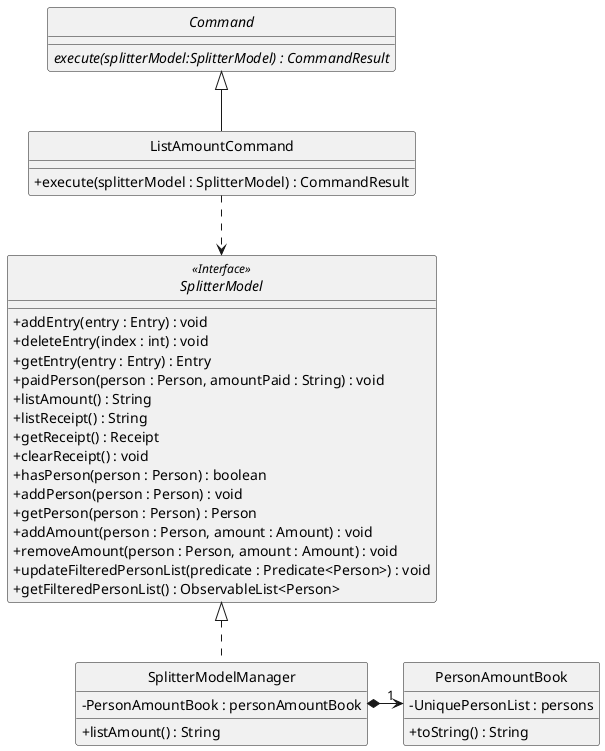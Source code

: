 @startuml
/' @author @WillySeahh'/
/' Got inspiration and adapted
from https://github.com/AY1920S2-CS2103T-W12-1/main/blob/master/docs/images/DeliveredClassDiagram.png '/

skinparam backgroundColor #ffffff
skinparam classAttributeIconSize 0
hide circle


abstract class Command {
    {abstract} execute(splitterModel:SplitterModel) : CommandResult
}

class ListAmountCommand extends Command {
    /' Fields '/

    /' Methods '/
    + execute(splitterModel : SplitterModel) : CommandResult

}

interface SplitterModel <<Interface>> {
    + addEntry(entry : Entry) : void
    + deleteEntry(index : int) : void
    + getEntry(entry : Entry) : Entry
    + paidPerson(person : Person, amountPaid : String) : void
    + listAmount() : String
    + listReceipt() : String
    + getReceipt() : Receipt
    + clearReceipt() : void
    + hasPerson(person : Person) : boolean
    + addPerson(person : Person) : void
    + getPerson(person : Person) : Person
    + addAmount(person : Person, amount : Amount) : void
    + removeAmount(person : Person, amount : Amount) : void
    + updateFilteredPersonList(predicate : Predicate<Person>) : void
    + getFilteredPersonList() : ObservableList<Person>

}

class SplitterModelManager implements SplitterModel {
    /' Fields '/
    - PersonAmountBook : personAmountBook

    /' Methods '/
    + listAmount() : String
}

class PersonAmountBook {
    /' Fields '/
    - UniquePersonList : persons

    /' Methods '/
    + toString() : String
}




ListAmountCommand ..> SplitterModel
SplitterModelManager *-right->"1" PersonAmountBook


@enduml
